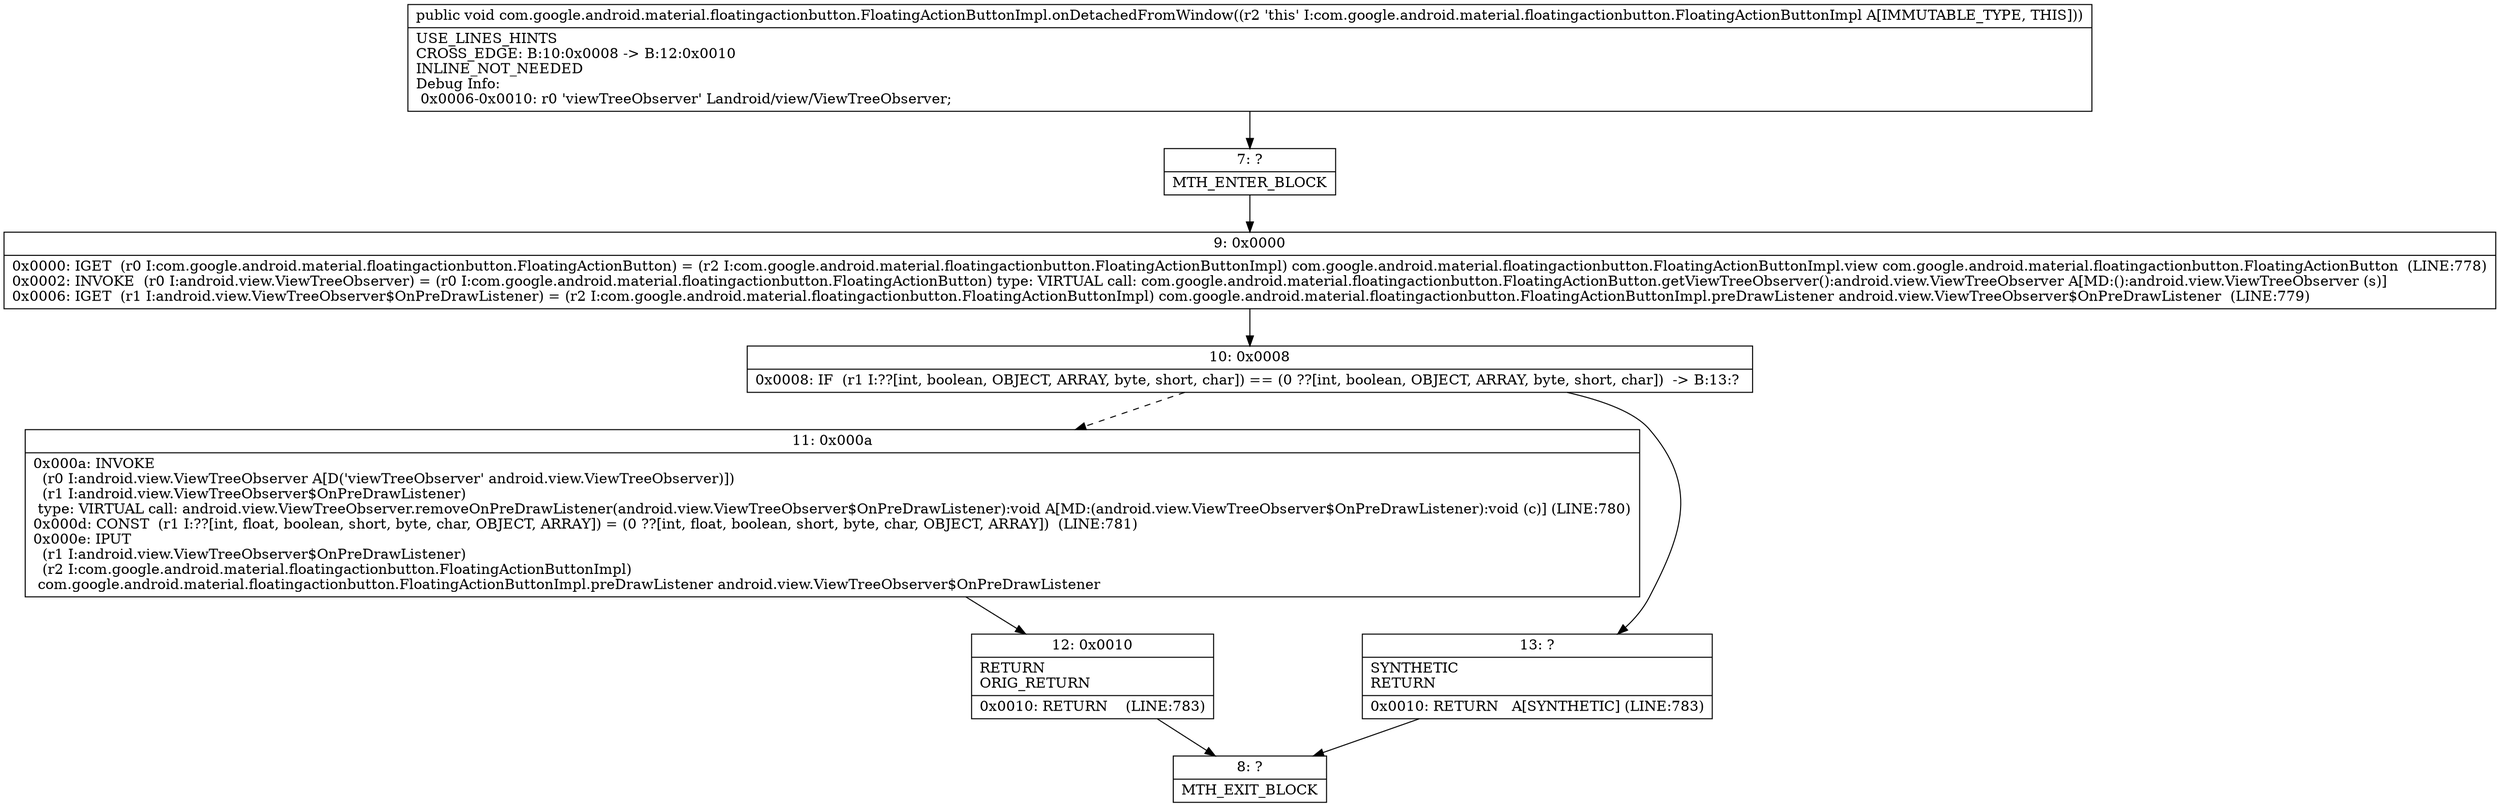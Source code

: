 digraph "CFG forcom.google.android.material.floatingactionbutton.FloatingActionButtonImpl.onDetachedFromWindow()V" {
Node_7 [shape=record,label="{7\:\ ?|MTH_ENTER_BLOCK\l}"];
Node_9 [shape=record,label="{9\:\ 0x0000|0x0000: IGET  (r0 I:com.google.android.material.floatingactionbutton.FloatingActionButton) = (r2 I:com.google.android.material.floatingactionbutton.FloatingActionButtonImpl) com.google.android.material.floatingactionbutton.FloatingActionButtonImpl.view com.google.android.material.floatingactionbutton.FloatingActionButton  (LINE:778)\l0x0002: INVOKE  (r0 I:android.view.ViewTreeObserver) = (r0 I:com.google.android.material.floatingactionbutton.FloatingActionButton) type: VIRTUAL call: com.google.android.material.floatingactionbutton.FloatingActionButton.getViewTreeObserver():android.view.ViewTreeObserver A[MD:():android.view.ViewTreeObserver (s)]\l0x0006: IGET  (r1 I:android.view.ViewTreeObserver$OnPreDrawListener) = (r2 I:com.google.android.material.floatingactionbutton.FloatingActionButtonImpl) com.google.android.material.floatingactionbutton.FloatingActionButtonImpl.preDrawListener android.view.ViewTreeObserver$OnPreDrawListener  (LINE:779)\l}"];
Node_10 [shape=record,label="{10\:\ 0x0008|0x0008: IF  (r1 I:??[int, boolean, OBJECT, ARRAY, byte, short, char]) == (0 ??[int, boolean, OBJECT, ARRAY, byte, short, char])  \-\> B:13:? \l}"];
Node_11 [shape=record,label="{11\:\ 0x000a|0x000a: INVOKE  \l  (r0 I:android.view.ViewTreeObserver A[D('viewTreeObserver' android.view.ViewTreeObserver)])\l  (r1 I:android.view.ViewTreeObserver$OnPreDrawListener)\l type: VIRTUAL call: android.view.ViewTreeObserver.removeOnPreDrawListener(android.view.ViewTreeObserver$OnPreDrawListener):void A[MD:(android.view.ViewTreeObserver$OnPreDrawListener):void (c)] (LINE:780)\l0x000d: CONST  (r1 I:??[int, float, boolean, short, byte, char, OBJECT, ARRAY]) = (0 ??[int, float, boolean, short, byte, char, OBJECT, ARRAY])  (LINE:781)\l0x000e: IPUT  \l  (r1 I:android.view.ViewTreeObserver$OnPreDrawListener)\l  (r2 I:com.google.android.material.floatingactionbutton.FloatingActionButtonImpl)\l com.google.android.material.floatingactionbutton.FloatingActionButtonImpl.preDrawListener android.view.ViewTreeObserver$OnPreDrawListener \l}"];
Node_12 [shape=record,label="{12\:\ 0x0010|RETURN\lORIG_RETURN\l|0x0010: RETURN    (LINE:783)\l}"];
Node_8 [shape=record,label="{8\:\ ?|MTH_EXIT_BLOCK\l}"];
Node_13 [shape=record,label="{13\:\ ?|SYNTHETIC\lRETURN\l|0x0010: RETURN   A[SYNTHETIC] (LINE:783)\l}"];
MethodNode[shape=record,label="{public void com.google.android.material.floatingactionbutton.FloatingActionButtonImpl.onDetachedFromWindow((r2 'this' I:com.google.android.material.floatingactionbutton.FloatingActionButtonImpl A[IMMUTABLE_TYPE, THIS]))  | USE_LINES_HINTS\lCROSS_EDGE: B:10:0x0008 \-\> B:12:0x0010\lINLINE_NOT_NEEDED\lDebug Info:\l  0x0006\-0x0010: r0 'viewTreeObserver' Landroid\/view\/ViewTreeObserver;\l}"];
MethodNode -> Node_7;Node_7 -> Node_9;
Node_9 -> Node_10;
Node_10 -> Node_11[style=dashed];
Node_10 -> Node_13;
Node_11 -> Node_12;
Node_12 -> Node_8;
Node_13 -> Node_8;
}

